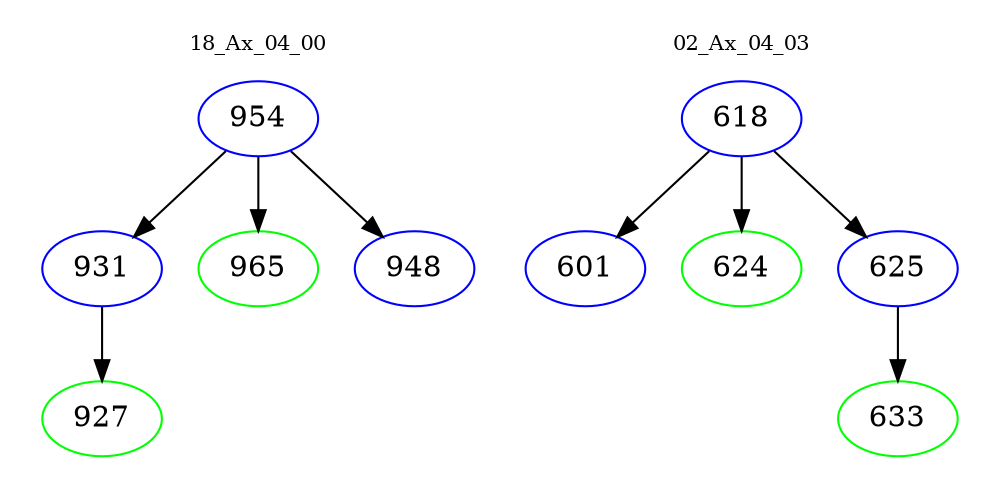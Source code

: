 digraph{
subgraph cluster_0 {
color = white
label = "18_Ax_04_00";
fontsize=10;
T0_954 [label="954", color="blue"]
T0_954 -> T0_931 [color="black"]
T0_931 [label="931", color="blue"]
T0_931 -> T0_927 [color="black"]
T0_927 [label="927", color="green"]
T0_954 -> T0_965 [color="black"]
T0_965 [label="965", color="green"]
T0_954 -> T0_948 [color="black"]
T0_948 [label="948", color="blue"]
}
subgraph cluster_1 {
color = white
label = "02_Ax_04_03";
fontsize=10;
T1_618 [label="618", color="blue"]
T1_618 -> T1_601 [color="black"]
T1_601 [label="601", color="blue"]
T1_618 -> T1_624 [color="black"]
T1_624 [label="624", color="green"]
T1_618 -> T1_625 [color="black"]
T1_625 [label="625", color="blue"]
T1_625 -> T1_633 [color="black"]
T1_633 [label="633", color="green"]
}
}
